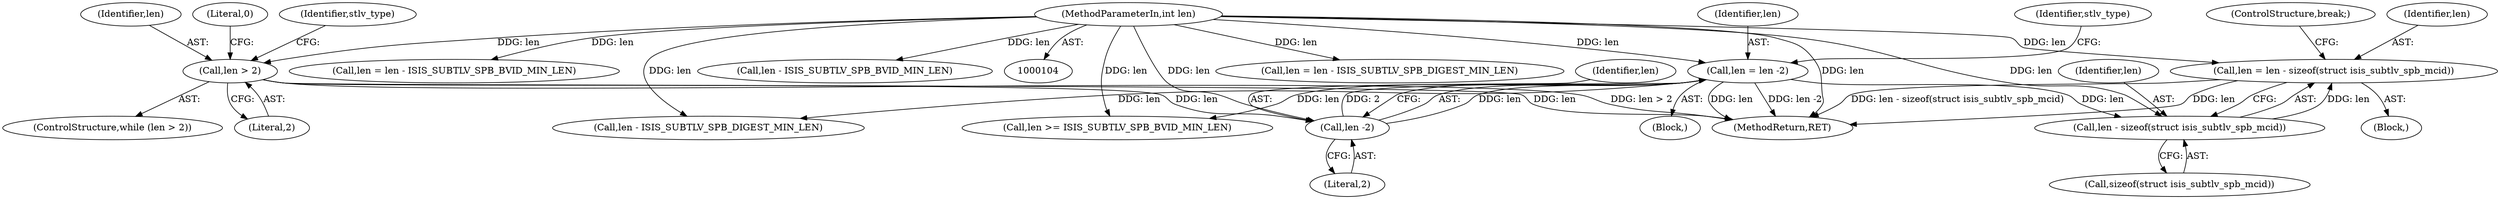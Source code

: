 digraph "1_tcpdump_b20e1639dbac84b3fcb393858521c13ad47a9d70_0@API" {
"1000186" [label="(Call,len = len - sizeof(struct isis_subtlv_spb_mcid))"];
"1000188" [label="(Call,len - sizeof(struct isis_subtlv_spb_mcid))"];
"1000141" [label="(Call,len = len -2)"];
"1000143" [label="(Call,len -2)"];
"1000114" [label="(Call,len > 2)"];
"1000107" [label="(MethodParameterIn,int len)"];
"1000282" [label="(Call,len >= ISIS_SUBTLV_SPB_BVID_MIN_LEN)"];
"1000142" [label="(Identifier,len)"];
"1000189" [label="(Identifier,len)"];
"1000269" [label="(Call,len = len - ISIS_SUBTLV_SPB_DIGEST_MIN_LEN)"];
"1000190" [label="(Call,sizeof(struct isis_subtlv_spb_mcid))"];
"1000117" [label="(Block,)"];
"1000119" [label="(Identifier,stlv_type)"];
"1000330" [label="(Call,len = len - ISIS_SUBTLV_SPB_BVID_MIN_LEN)"];
"1000271" [label="(Call,len - ISIS_SUBTLV_SPB_DIGEST_MIN_LEN)"];
"1000113" [label="(ControlStructure,while (len > 2))"];
"1000192" [label="(ControlStructure,break;)"];
"1000353" [label="(MethodReturn,RET)"];
"1000145" [label="(Literal,2)"];
"1000187" [label="(Identifier,len)"];
"1000186" [label="(Call,len = len - sizeof(struct isis_subtlv_spb_mcid))"];
"1000144" [label="(Identifier,len)"];
"1000143" [label="(Call,len -2)"];
"1000150" [label="(Block,)"];
"1000107" [label="(MethodParameterIn,int len)"];
"1000116" [label="(Literal,2)"];
"1000115" [label="(Identifier,len)"];
"1000141" [label="(Call,len = len -2)"];
"1000332" [label="(Call,len - ISIS_SUBTLV_SPB_BVID_MIN_LEN)"];
"1000114" [label="(Call,len > 2)"];
"1000147" [label="(Identifier,stlv_type)"];
"1000188" [label="(Call,len - sizeof(struct isis_subtlv_spb_mcid))"];
"1000339" [label="(Literal,0)"];
"1000186" -> "1000150"  [label="AST: "];
"1000186" -> "1000188"  [label="CFG: "];
"1000187" -> "1000186"  [label="AST: "];
"1000188" -> "1000186"  [label="AST: "];
"1000192" -> "1000186"  [label="CFG: "];
"1000186" -> "1000353"  [label="DDG: len - sizeof(struct isis_subtlv_spb_mcid)"];
"1000186" -> "1000353"  [label="DDG: len"];
"1000188" -> "1000186"  [label="DDG: len"];
"1000107" -> "1000186"  [label="DDG: len"];
"1000188" -> "1000190"  [label="CFG: "];
"1000189" -> "1000188"  [label="AST: "];
"1000190" -> "1000188"  [label="AST: "];
"1000141" -> "1000188"  [label="DDG: len"];
"1000107" -> "1000188"  [label="DDG: len"];
"1000141" -> "1000117"  [label="AST: "];
"1000141" -> "1000143"  [label="CFG: "];
"1000142" -> "1000141"  [label="AST: "];
"1000143" -> "1000141"  [label="AST: "];
"1000147" -> "1000141"  [label="CFG: "];
"1000141" -> "1000353"  [label="DDG: len"];
"1000141" -> "1000353"  [label="DDG: len -2"];
"1000143" -> "1000141"  [label="DDG: len"];
"1000143" -> "1000141"  [label="DDG: 2"];
"1000107" -> "1000141"  [label="DDG: len"];
"1000141" -> "1000271"  [label="DDG: len"];
"1000141" -> "1000282"  [label="DDG: len"];
"1000143" -> "1000145"  [label="CFG: "];
"1000144" -> "1000143"  [label="AST: "];
"1000145" -> "1000143"  [label="AST: "];
"1000114" -> "1000143"  [label="DDG: len"];
"1000107" -> "1000143"  [label="DDG: len"];
"1000114" -> "1000113"  [label="AST: "];
"1000114" -> "1000116"  [label="CFG: "];
"1000115" -> "1000114"  [label="AST: "];
"1000116" -> "1000114"  [label="AST: "];
"1000119" -> "1000114"  [label="CFG: "];
"1000339" -> "1000114"  [label="CFG: "];
"1000114" -> "1000353"  [label="DDG: len > 2"];
"1000114" -> "1000353"  [label="DDG: len"];
"1000107" -> "1000114"  [label="DDG: len"];
"1000107" -> "1000104"  [label="AST: "];
"1000107" -> "1000353"  [label="DDG: len"];
"1000107" -> "1000269"  [label="DDG: len"];
"1000107" -> "1000271"  [label="DDG: len"];
"1000107" -> "1000282"  [label="DDG: len"];
"1000107" -> "1000330"  [label="DDG: len"];
"1000107" -> "1000332"  [label="DDG: len"];
}
